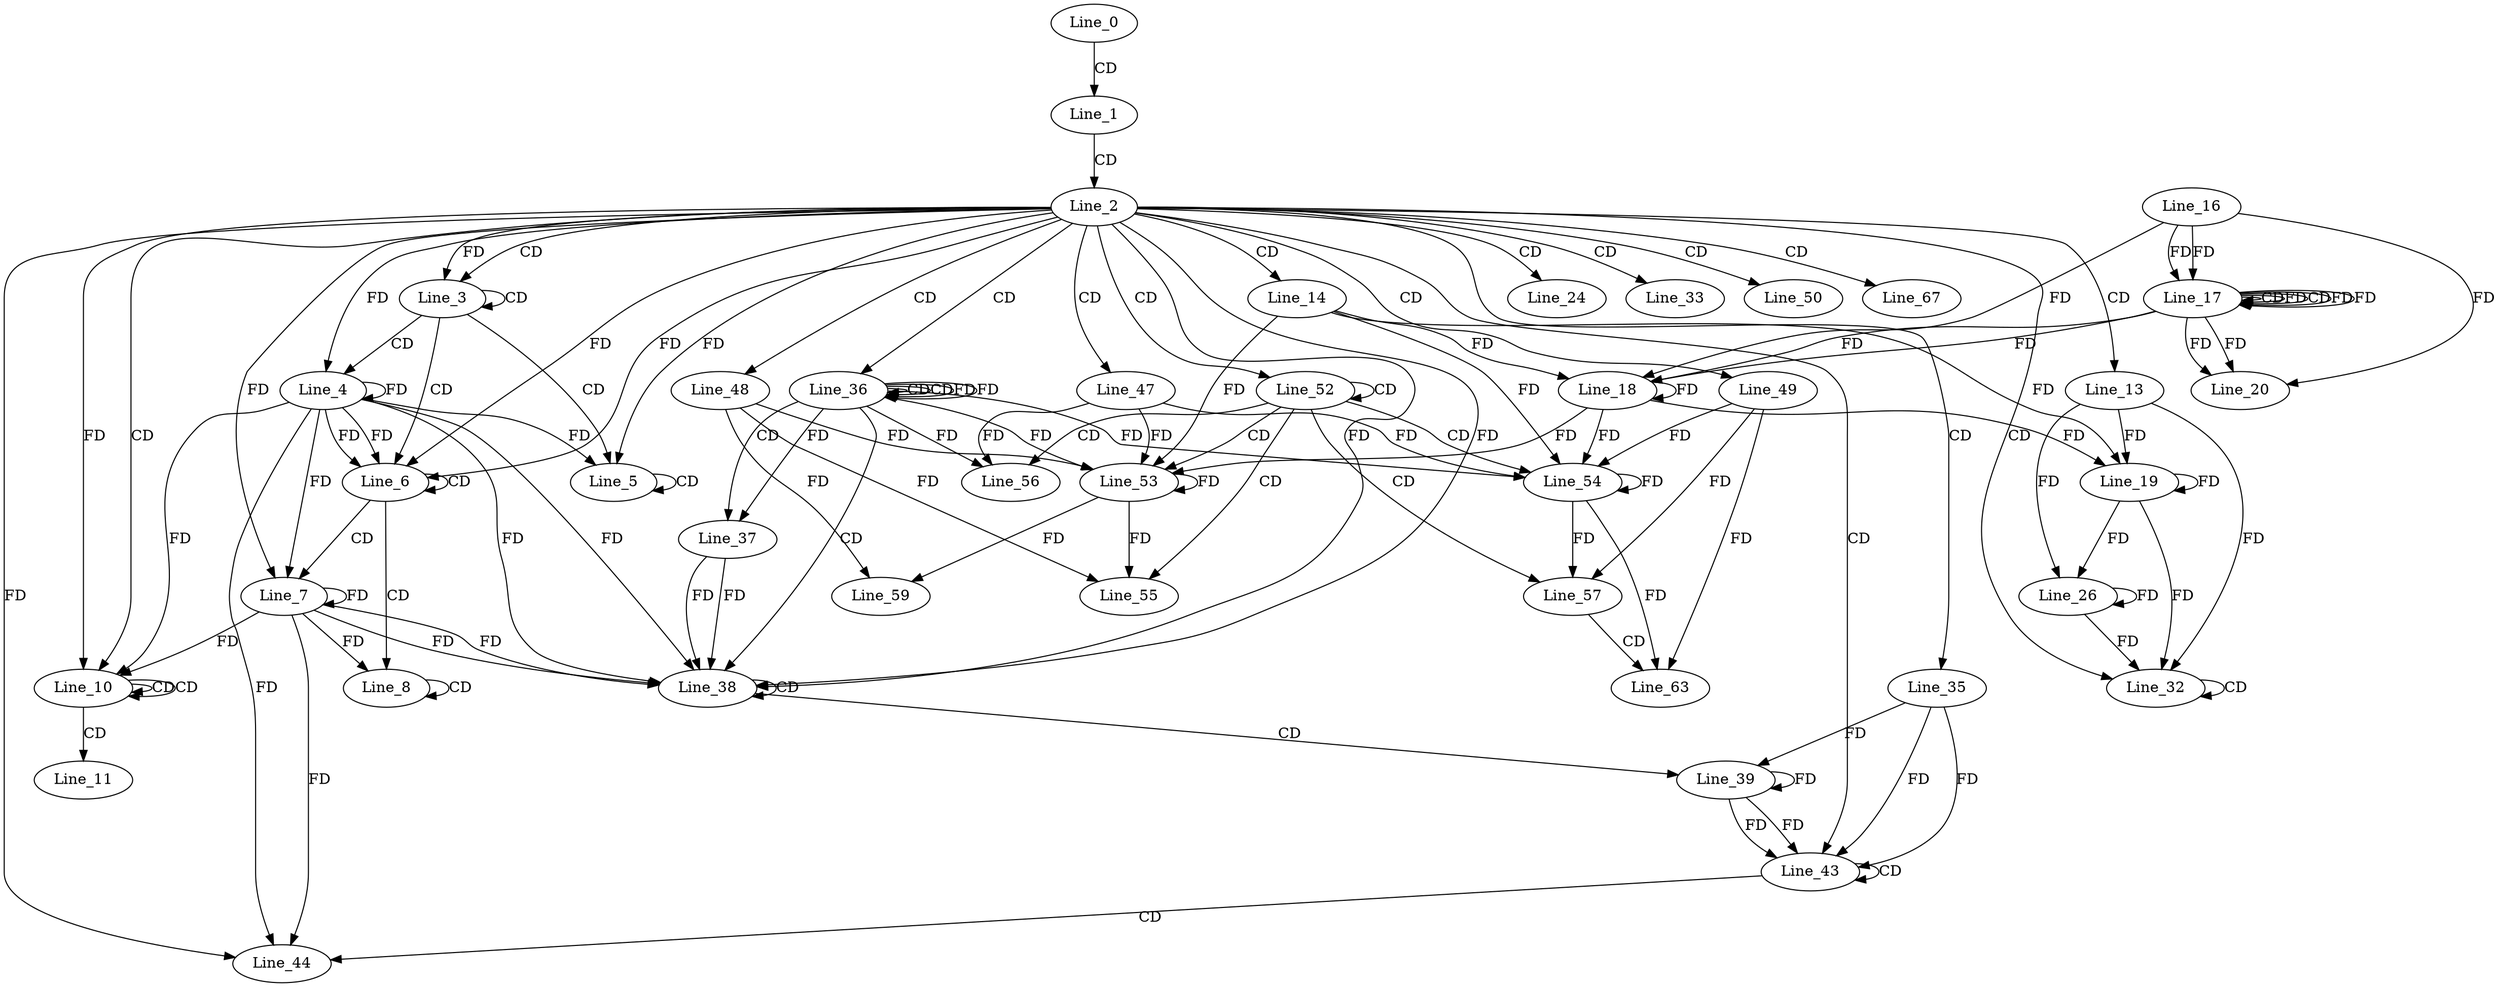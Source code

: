 digraph G {
  Line_0;
  Line_1;
  Line_2;
  Line_3;
  Line_3;
  Line_4;
  Line_4;
  Line_5;
  Line_5;
  Line_6;
  Line_6;
  Line_7;
  Line_7;
  Line_8;
  Line_8;
  Line_10;
  Line_10;
  Line_10;
  Line_11;
  Line_13;
  Line_14;
  Line_17;
  Line_17;
  Line_16;
  Line_17;
  Line_18;
  Line_18;
  Line_19;
  Line_19;
  Line_20;
  Line_20;
  Line_20;
  Line_20;
  Line_24;
  Line_26;
  Line_32;
  Line_32;
  Line_33;
  Line_35;
  Line_36;
  Line_36;
  Line_36;
  Line_36;
  Line_37;
  Line_37;
  Line_38;
  Line_38;
  Line_39;
  Line_43;
  Line_43;
  Line_44;
  Line_47;
  Line_48;
  Line_49;
  Line_50;
  Line_52;
  Line_53;
  Line_53;
  Line_54;
  Line_54;
  Line_55;
  Line_56;
  Line_57;
  Line_57;
  Line_59;
  Line_63;
  Line_63;
  Line_67;
  Line_0 -> Line_1 [ label="CD" ];
  Line_1 -> Line_2 [ label="CD" ];
  Line_2 -> Line_3 [ label="CD" ];
  Line_3 -> Line_3 [ label="CD" ];
  Line_2 -> Line_3 [ label="FD" ];
  Line_3 -> Line_4 [ label="CD" ];
  Line_2 -> Line_4 [ label="FD" ];
  Line_4 -> Line_4 [ label="FD" ];
  Line_3 -> Line_5 [ label="CD" ];
  Line_2 -> Line_5 [ label="FD" ];
  Line_4 -> Line_5 [ label="FD" ];
  Line_5 -> Line_5 [ label="CD" ];
  Line_3 -> Line_6 [ label="CD" ];
  Line_2 -> Line_6 [ label="FD" ];
  Line_4 -> Line_6 [ label="FD" ];
  Line_6 -> Line_6 [ label="CD" ];
  Line_2 -> Line_6 [ label="FD" ];
  Line_4 -> Line_6 [ label="FD" ];
  Line_6 -> Line_7 [ label="CD" ];
  Line_2 -> Line_7 [ label="FD" ];
  Line_4 -> Line_7 [ label="FD" ];
  Line_7 -> Line_7 [ label="FD" ];
  Line_6 -> Line_8 [ label="CD" ];
  Line_7 -> Line_8 [ label="FD" ];
  Line_8 -> Line_8 [ label="CD" ];
  Line_2 -> Line_10 [ label="CD" ];
  Line_10 -> Line_10 [ label="CD" ];
  Line_10 -> Line_10 [ label="CD" ];
  Line_2 -> Line_10 [ label="FD" ];
  Line_4 -> Line_10 [ label="FD" ];
  Line_7 -> Line_10 [ label="FD" ];
  Line_10 -> Line_11 [ label="CD" ];
  Line_2 -> Line_13 [ label="CD" ];
  Line_2 -> Line_14 [ label="CD" ];
  Line_17 -> Line_17 [ label="CD" ];
  Line_16 -> Line_17 [ label="FD" ];
  Line_17 -> Line_17 [ label="FD" ];
  Line_17 -> Line_17 [ label="CD" ];
  Line_16 -> Line_17 [ label="FD" ];
  Line_17 -> Line_17 [ label="FD" ];
  Line_17 -> Line_17 [ label="FD" ];
  Line_14 -> Line_18 [ label="FD" ];
  Line_18 -> Line_18 [ label="FD" ];
  Line_16 -> Line_18 [ label="FD" ];
  Line_17 -> Line_18 [ label="FD" ];
  Line_17 -> Line_18 [ label="FD" ];
  Line_13 -> Line_19 [ label="FD" ];
  Line_19 -> Line_19 [ label="FD" ];
  Line_14 -> Line_19 [ label="FD" ];
  Line_18 -> Line_19 [ label="FD" ];
  Line_16 -> Line_20 [ label="FD" ];
  Line_17 -> Line_20 [ label="FD" ];
  Line_17 -> Line_20 [ label="FD" ];
  Line_2 -> Line_24 [ label="CD" ];
  Line_13 -> Line_26 [ label="FD" ];
  Line_19 -> Line_26 [ label="FD" ];
  Line_26 -> Line_26 [ label="FD" ];
  Line_2 -> Line_32 [ label="CD" ];
  Line_13 -> Line_32 [ label="FD" ];
  Line_19 -> Line_32 [ label="FD" ];
  Line_26 -> Line_32 [ label="FD" ];
  Line_32 -> Line_32 [ label="CD" ];
  Line_2 -> Line_33 [ label="CD" ];
  Line_2 -> Line_35 [ label="CD" ];
  Line_2 -> Line_36 [ label="CD" ];
  Line_36 -> Line_36 [ label="CD" ];
  Line_36 -> Line_36 [ label="CD" ];
  Line_36 -> Line_36 [ label="FD" ];
  Line_36 -> Line_37 [ label="CD" ];
  Line_36 -> Line_37 [ label="FD" ];
  Line_36 -> Line_38 [ label="CD" ];
  Line_2 -> Line_38 [ label="FD" ];
  Line_4 -> Line_38 [ label="FD" ];
  Line_7 -> Line_38 [ label="FD" ];
  Line_37 -> Line_38 [ label="FD" ];
  Line_38 -> Line_38 [ label="CD" ];
  Line_2 -> Line_38 [ label="FD" ];
  Line_4 -> Line_38 [ label="FD" ];
  Line_7 -> Line_38 [ label="FD" ];
  Line_37 -> Line_38 [ label="FD" ];
  Line_38 -> Line_39 [ label="CD" ];
  Line_39 -> Line_39 [ label="FD" ];
  Line_35 -> Line_39 [ label="FD" ];
  Line_2 -> Line_43 [ label="CD" ];
  Line_39 -> Line_43 [ label="FD" ];
  Line_35 -> Line_43 [ label="FD" ];
  Line_43 -> Line_43 [ label="CD" ];
  Line_39 -> Line_43 [ label="FD" ];
  Line_35 -> Line_43 [ label="FD" ];
  Line_43 -> Line_44 [ label="CD" ];
  Line_2 -> Line_44 [ label="FD" ];
  Line_4 -> Line_44 [ label="FD" ];
  Line_7 -> Line_44 [ label="FD" ];
  Line_2 -> Line_47 [ label="CD" ];
  Line_2 -> Line_48 [ label="CD" ];
  Line_2 -> Line_49 [ label="CD" ];
  Line_2 -> Line_50 [ label="CD" ];
  Line_2 -> Line_52 [ label="CD" ];
  Line_52 -> Line_52 [ label="CD" ];
  Line_52 -> Line_53 [ label="CD" ];
  Line_53 -> Line_53 [ label="FD" ];
  Line_48 -> Line_53 [ label="FD" ];
  Line_14 -> Line_53 [ label="FD" ];
  Line_18 -> Line_53 [ label="FD" ];
  Line_36 -> Line_53 [ label="FD" ];
  Line_47 -> Line_53 [ label="FD" ];
  Line_52 -> Line_54 [ label="CD" ];
  Line_54 -> Line_54 [ label="FD" ];
  Line_49 -> Line_54 [ label="FD" ];
  Line_14 -> Line_54 [ label="FD" ];
  Line_18 -> Line_54 [ label="FD" ];
  Line_36 -> Line_54 [ label="FD" ];
  Line_47 -> Line_54 [ label="FD" ];
  Line_52 -> Line_55 [ label="CD" ];
  Line_53 -> Line_55 [ label="FD" ];
  Line_48 -> Line_55 [ label="FD" ];
  Line_52 -> Line_56 [ label="CD" ];
  Line_36 -> Line_56 [ label="FD" ];
  Line_47 -> Line_56 [ label="FD" ];
  Line_52 -> Line_57 [ label="CD" ];
  Line_54 -> Line_57 [ label="FD" ];
  Line_49 -> Line_57 [ label="FD" ];
  Line_53 -> Line_59 [ label="FD" ];
  Line_48 -> Line_59 [ label="FD" ];
  Line_57 -> Line_63 [ label="CD" ];
  Line_54 -> Line_63 [ label="FD" ];
  Line_49 -> Line_63 [ label="FD" ];
  Line_2 -> Line_67 [ label="CD" ];
  Line_36 -> Line_36 [ label="FD" ];
}
